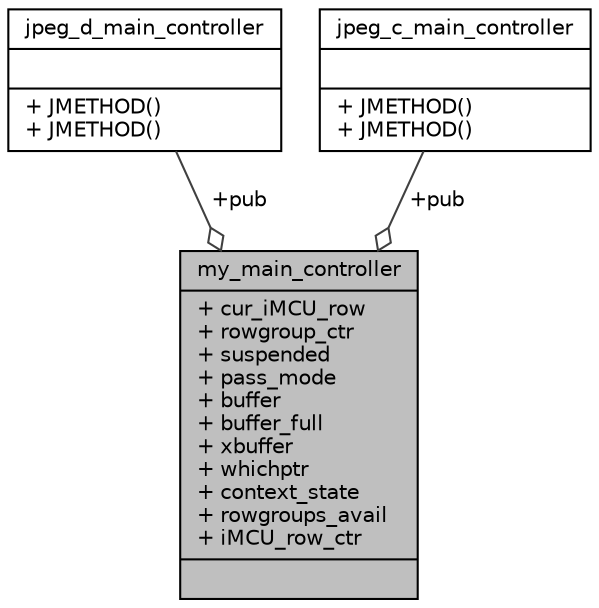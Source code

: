 digraph "my_main_controller"
{
 // INTERACTIVE_SVG=YES
  edge [fontname="Helvetica",fontsize="10",labelfontname="Helvetica",labelfontsize="10"];
  node [fontname="Helvetica",fontsize="10",shape=record];
  Node1 [label="{my_main_controller\n|+ cur_iMCU_row\l+ rowgroup_ctr\l+ suspended\l+ pass_mode\l+ buffer\l+ buffer_full\l+ xbuffer\l+ whichptr\l+ context_state\l+ rowgroups_avail\l+ iMCU_row_ctr\l|}",height=0.2,width=0.4,color="black", fillcolor="grey75", style="filled", fontcolor="black"];
  Node2 -> Node1 [color="grey25",fontsize="10",style="solid",label=" +pub" ,arrowhead="odiamond",fontname="Helvetica"];
  Node2 [label="{jpeg_d_main_controller\n||+ JMETHOD()\l+ JMETHOD()\l}",height=0.2,width=0.4,color="black", fillcolor="white", style="filled",URL="$structjpeg__d__main__controller.html"];
  Node3 -> Node1 [color="grey25",fontsize="10",style="solid",label=" +pub" ,arrowhead="odiamond",fontname="Helvetica"];
  Node3 [label="{jpeg_c_main_controller\n||+ JMETHOD()\l+ JMETHOD()\l}",height=0.2,width=0.4,color="black", fillcolor="white", style="filled",URL="$structjpeg__c__main__controller.html"];
}
